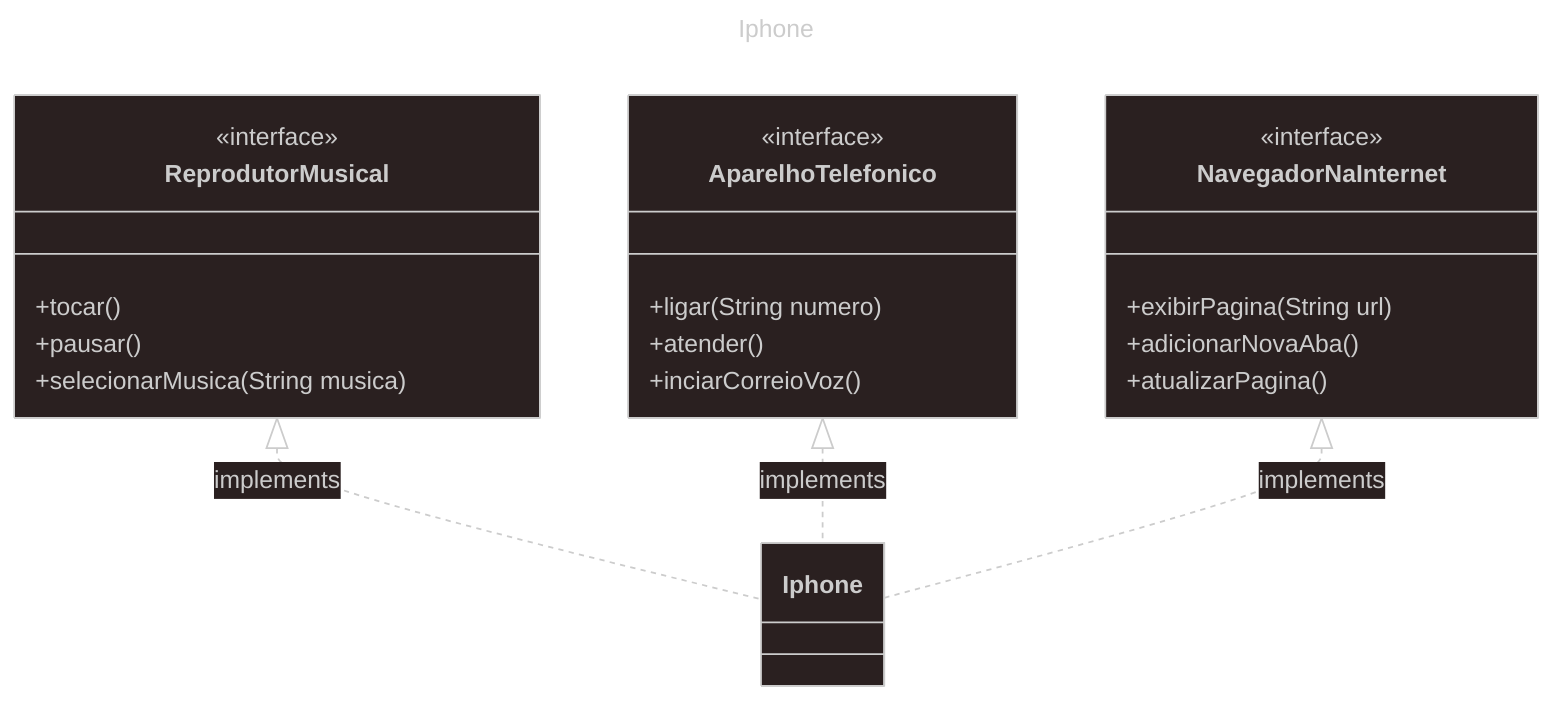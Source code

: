 ---
config:
  theme: neo-dark
  layout: dagre
title: Iphone
---
classDiagram
direction TB
    class Iphone {
    }
    class ReprodutorMusical {
	    +tocar()
	    +pausar()
	    +selecionarMusica(String musica)
    }
    class AparelhoTelefonico {
	    +ligar(String numero)
	    +atender()
	    +inciarCorreioVoz()
    }
    class NavegadorNaInternet {
	    +exibirPagina(String url)
	    +adicionarNovaAba()
	    +atualizarPagina()
    }
	<<interface>> ReprodutorMusical
	<<interface>> AparelhoTelefonico
	<<interface>> NavegadorNaInternet
    ReprodutorMusical <|.. Iphone : implements
    AparelhoTelefonico <|.. Iphone : implements
    NavegadorNaInternet <|.. Iphone : implements